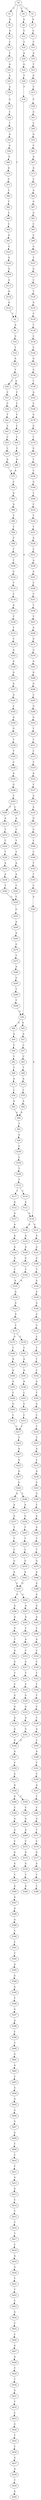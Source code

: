 strict digraph  {
	S0 -> S1 [ label = C ];
	S0 -> S2 [ label = T ];
	S0 -> S3 [ label = C ];
	S0 -> S4 [ label = C ];
	S1 -> S5 [ label = A ];
	S2 -> S6 [ label = A ];
	S3 -> S7 [ label = A ];
	S4 -> S8 [ label = A ];
	S5 -> S9 [ label = A ];
	S6 -> S10 [ label = G ];
	S7 -> S11 [ label = G ];
	S8 -> S12 [ label = G ];
	S9 -> S13 [ label = C ];
	S10 -> S14 [ label = T ];
	S11 -> S15 [ label = C ];
	S12 -> S16 [ label = T ];
	S13 -> S17 [ label = T ];
	S14 -> S18 [ label = A ];
	S15 -> S19 [ label = A ];
	S16 -> S20 [ label = A ];
	S17 -> S21 [ label = A ];
	S18 -> S22 [ label = T ];
	S19 -> S23 [ label = T ];
	S20 -> S24 [ label = G ];
	S21 -> S25 [ label = A ];
	S22 -> S26 [ label = C ];
	S22 -> S27 [ label = A ];
	S23 -> S28 [ label = G ];
	S24 -> S29 [ label = T ];
	S25 -> S30 [ label = A ];
	S26 -> S31 [ label = C ];
	S27 -> S32 [ label = C ];
	S28 -> S33 [ label = C ];
	S29 -> S34 [ label = T ];
	S30 -> S35 [ label = G ];
	S31 -> S36 [ label = C ];
	S32 -> S37 [ label = C ];
	S33 -> S38 [ label = C ];
	S34 -> S39 [ label = G ];
	S35 -> S40 [ label = C ];
	S36 -> S41 [ label = T ];
	S37 -> S42 [ label = T ];
	S38 -> S43 [ label = G ];
	S39 -> S44 [ label = G ];
	S39 -> S45 [ label = A ];
	S40 -> S46 [ label = T ];
	S41 -> S47 [ label = C ];
	S42 -> S48 [ label = C ];
	S43 -> S49 [ label = C ];
	S44 -> S50 [ label = A ];
	S45 -> S51 [ label = A ];
	S46 -> S52 [ label = A ];
	S47 -> S53 [ label = C ];
	S48 -> S54 [ label = C ];
	S49 -> S55 [ label = G ];
	S50 -> S56 [ label = C ];
	S51 -> S57 [ label = C ];
	S52 -> S58 [ label = A ];
	S53 -> S59 [ label = C ];
	S54 -> S60 [ label = C ];
	S55 -> S61 [ label = C ];
	S56 -> S62 [ label = C ];
	S57 -> S63 [ label = C ];
	S58 -> S64 [ label = G ];
	S59 -> S65 [ label = A ];
	S60 -> S66 [ label = A ];
	S61 -> S67 [ label = A ];
	S62 -> S68 [ label = T ];
	S63 -> S69 [ label = T ];
	S64 -> S70 [ label = A ];
	S65 -> S71 [ label = A ];
	S66 -> S71 [ label = A ];
	S67 -> S72 [ label = A ];
	S68 -> S73 [ label = A ];
	S69 -> S74 [ label = A ];
	S70 -> S75 [ label = C ];
	S71 -> S76 [ label = C ];
	S72 -> S77 [ label = C ];
	S73 -> S78 [ label = C ];
	S74 -> S79 [ label = C ];
	S75 -> S80 [ label = T ];
	S76 -> S81 [ label = A ];
	S77 -> S82 [ label = A ];
	S78 -> S83 [ label = A ];
	S79 -> S84 [ label = A ];
	S80 -> S85 [ label = T ];
	S81 -> S86 [ label = G ];
	S82 -> S87 [ label = G ];
	S83 -> S88 [ label = A ];
	S84 -> S88 [ label = A ];
	S85 -> S89 [ label = C ];
	S86 -> S90 [ label = T ];
	S87 -> S91 [ label = G ];
	S88 -> S92 [ label = T ];
	S89 -> S93 [ label = C ];
	S90 -> S94 [ label = C ];
	S91 -> S95 [ label = C ];
	S92 -> S96 [ label = G ];
	S93 -> S97 [ label = G ];
	S94 -> S98 [ label = C ];
	S95 -> S99 [ label = C ];
	S96 -> S100 [ label = C ];
	S97 -> S101 [ label = G ];
	S98 -> S102 [ label = T ];
	S99 -> S103 [ label = G ];
	S100 -> S104 [ label = C ];
	S101 -> S105 [ label = G ];
	S102 -> S106 [ label = T ];
	S103 -> S107 [ label = T ];
	S104 -> S108 [ label = T ];
	S105 -> S109 [ label = G ];
	S106 -> S110 [ label = G ];
	S107 -> S111 [ label = G ];
	S108 -> S112 [ label = T ];
	S109 -> S113 [ label = G ];
	S110 -> S114 [ label = T ];
	S111 -> S115 [ label = C ];
	S112 -> S116 [ label = C ];
	S112 -> S117 [ label = T ];
	S113 -> S118 [ label = A ];
	S114 -> S119 [ label = T ];
	S115 -> S120 [ label = T ];
	S116 -> S121 [ label = A ];
	S117 -> S122 [ label = A ];
	S118 -> S123 [ label = A ];
	S119 -> S124 [ label = A ];
	S120 -> S125 [ label = A ];
	S121 -> S126 [ label = A ];
	S122 -> S127 [ label = A ];
	S123 -> S2 [ label = T ];
	S124 -> S128 [ label = T ];
	S125 -> S129 [ label = C ];
	S126 -> S130 [ label = A ];
	S126 -> S131 [ label = G ];
	S127 -> S132 [ label = A ];
	S128 -> S133 [ label = T ];
	S129 -> S134 [ label = T ];
	S130 -> S135 [ label = A ];
	S131 -> S136 [ label = A ];
	S132 -> S137 [ label = A ];
	S133 -> S138 [ label = C ];
	S134 -> S139 [ label = C ];
	S135 -> S140 [ label = A ];
	S136 -> S141 [ label = A ];
	S137 -> S142 [ label = A ];
	S138 -> S143 [ label = G ];
	S139 -> S144 [ label = C ];
	S140 -> S145 [ label = G ];
	S141 -> S146 [ label = G ];
	S142 -> S147 [ label = G ];
	S143 -> S148 [ label = G ];
	S144 -> S149 [ label = G ];
	S145 -> S150 [ label = T ];
	S146 -> S151 [ label = T ];
	S147 -> S152 [ label = T ];
	S148 -> S153 [ label = G ];
	S149 -> S154 [ label = G ];
	S150 -> S155 [ label = A ];
	S151 -> S156 [ label = A ];
	S152 -> S155 [ label = A ];
	S153 -> S157 [ label = A ];
	S154 -> S158 [ label = T ];
	S155 -> S159 [ label = A ];
	S156 -> S160 [ label = G ];
	S157 -> S161 [ label = A ];
	S158 -> S162 [ label = A ];
	S159 -> S163 [ label = G ];
	S160 -> S164 [ label = G ];
	S161 -> S165 [ label = C ];
	S162 -> S166 [ label = C ];
	S163 -> S167 [ label = G ];
	S164 -> S168 [ label = G ];
	S165 -> S169 [ label = G ];
	S166 -> S170 [ label = G ];
	S167 -> S171 [ label = T ];
	S168 -> S172 [ label = C ];
	S169 -> S173 [ label = G ];
	S170 -> S174 [ label = G ];
	S171 -> S175 [ label = G ];
	S171 -> S176 [ label = C ];
	S172 -> S177 [ label = C ];
	S173 -> S178 [ label = T ];
	S174 -> S179 [ label = T ];
	S175 -> S180 [ label = T ];
	S176 -> S181 [ label = T ];
	S177 -> S182 [ label = T ];
	S178 -> S183 [ label = T ];
	S179 -> S184 [ label = G ];
	S180 -> S185 [ label = A ];
	S181 -> S186 [ label = A ];
	S182 -> S187 [ label = T ];
	S183 -> S188 [ label = C ];
	S184 -> S189 [ label = T ];
	S185 -> S190 [ label = A ];
	S186 -> S191 [ label = A ];
	S187 -> S192 [ label = C ];
	S188 -> S193 [ label = A ];
	S189 -> S194 [ label = C ];
	S190 -> S195 [ label = A ];
	S191 -> S196 [ label = A ];
	S192 -> S197 [ label = A ];
	S193 -> S198 [ label = G ];
	S194 -> S199 [ label = G ];
	S195 -> S200 [ label = C ];
	S196 -> S201 [ label = C ];
	S197 -> S202 [ label = T ];
	S198 -> S203 [ label = T ];
	S199 -> S204 [ label = T ];
	S200 -> S205 [ label = G ];
	S201 -> S206 [ label = G ];
	S202 -> S207 [ label = G ];
	S203 -> S208 [ label = T ];
	S203 -> S209 [ label = C ];
	S204 -> S210 [ label = C ];
	S205 -> S211 [ label = C ];
	S206 -> S212 [ label = C ];
	S207 -> S213 [ label = C ];
	S208 -> S214 [ label = A ];
	S209 -> S215 [ label = A ];
	S210 -> S216 [ label = T ];
	S211 -> S217 [ label = C ];
	S212 -> S217 [ label = C ];
	S213 -> S218 [ label = T ];
	S214 -> S219 [ label = T ];
	S215 -> S220 [ label = T ];
	S216 -> S221 [ label = T ];
	S217 -> S222 [ label = T ];
	S218 -> S223 [ label = T ];
	S219 -> S224 [ label = T ];
	S220 -> S225 [ label = T ];
	S221 -> S226 [ label = A ];
	S222 -> S227 [ label = A ];
	S223 -> S228 [ label = A ];
	S224 -> S229 [ label = T ];
	S225 -> S230 [ label = T ];
	S226 -> S231 [ label = C ];
	S227 -> S232 [ label = A ];
	S228 -> S233 [ label = C ];
	S229 -> S234 [ label = A ];
	S230 -> S235 [ label = A ];
	S231 -> S236 [ label = A ];
	S232 -> S237 [ label = A ];
	S233 -> S238 [ label = A ];
	S234 -> S239 [ label = A ];
	S235 -> S240 [ label = A ];
	S236 -> S241 [ label = A ];
	S237 -> S242 [ label = G ];
	S238 -> S243 [ label = G ];
	S239 -> S244 [ label = T ];
	S240 -> S245 [ label = T ];
	S241 -> S246 [ label = C ];
	S242 -> S247 [ label = A ];
	S242 -> S248 [ label = T ];
	S243 -> S249 [ label = G ];
	S244 -> S250 [ label = C ];
	S245 -> S250 [ label = C ];
	S246 -> S251 [ label = C ];
	S247 -> S252 [ label = A ];
	S248 -> S253 [ label = A ];
	S249 -> S254 [ label = C ];
	S250 -> S255 [ label = G ];
	S251 -> S256 [ label = T ];
	S252 -> S257 [ label = G ];
	S253 -> S258 [ label = G ];
	S254 -> S259 [ label = A ];
	S255 -> S260 [ label = A ];
	S256 -> S261 [ label = T ];
	S257 -> S262 [ label = T ];
	S258 -> S263 [ label = T ];
	S259 -> S264 [ label = G ];
	S260 -> S265 [ label = A ];
	S261 -> S266 [ label = A ];
	S262 -> S267 [ label = T ];
	S263 -> S268 [ label = T ];
	S264 -> S269 [ label = T ];
	S265 -> S270 [ label = G ];
	S266 -> S271 [ label = G ];
	S267 -> S272 [ label = C ];
	S268 -> S273 [ label = C ];
	S269 -> S274 [ label = T ];
	S270 -> S275 [ label = T ];
	S271 -> S276 [ label = G ];
	S272 -> S277 [ label = G ];
	S273 -> S278 [ label = G ];
	S274 -> S279 [ label = G ];
	S275 -> S280 [ label = A ];
	S276 -> S281 [ label = A ];
	S277 -> S282 [ label = A ];
	S278 -> S283 [ label = A ];
	S279 -> S284 [ label = A ];
	S280 -> S285 [ label = G ];
	S281 -> S286 [ label = G ];
	S282 -> S287 [ label = G ];
	S283 -> S287 [ label = G ];
	S284 -> S288 [ label = G ];
	S285 -> S289 [ label = T ];
	S286 -> S290 [ label = G ];
	S287 -> S291 [ label = G ];
	S287 -> S292 [ label = G ];
	S288 -> S293 [ label = A ];
	S289 -> S294 [ label = T ];
	S290 -> S295 [ label = C ];
	S291 -> S296 [ label = A ];
	S292 -> S297 [ label = A ];
	S293 -> S298 [ label = A ];
	S294 -> S39 [ label = G ];
	S295 -> S299 [ label = G ];
	S296 -> S300 [ label = A ];
	S297 -> S301 [ label = A ];
	S298 -> S302 [ label = A ];
	S299 -> S303 [ label = G ];
	S300 -> S304 [ label = G ];
	S301 -> S305 [ label = C ];
	S302 -> S306 [ label = C ];
	S303 -> S307 [ label = T ];
	S304 -> S308 [ label = T ];
	S305 -> S309 [ label = A ];
	S306 -> S310 [ label = A ];
	S307 -> S311 [ label = T ];
	S308 -> S312 [ label = A ];
	S309 -> S313 [ label = C ];
	S310 -> S314 [ label = C ];
	S311 -> S315 [ label = C ];
	S312 -> S316 [ label = G ];
	S313 -> S317 [ label = G ];
	S314 -> S318 [ label = C ];
	S315 -> S319 [ label = T ];
	S316 -> S320 [ label = T ];
	S317 -> S321 [ label = T ];
	S318 -> S322 [ label = T ];
	S319 -> S323 [ label = A ];
	S320 -> S324 [ label = C ];
	S321 -> S325 [ label = C ];
	S322 -> S326 [ label = T ];
	S323 -> S327 [ label = C ];
	S324 -> S328 [ label = G ];
	S325 -> S329 [ label = G ];
	S326 -> S330 [ label = T ];
	S327 -> S331 [ label = A ];
	S328 -> S332 [ label = G ];
	S329 -> S333 [ label = G ];
	S330 -> S334 [ label = C ];
	S331 -> S335 [ label = A ];
	S332 -> S336 [ label = A ];
	S333 -> S337 [ label = A ];
	S334 -> S338 [ label = T ];
	S335 -> S339 [ label = G ];
	S336 -> S340 [ label = G ];
	S337 -> S341 [ label = G ];
	S338 -> S342 [ label = A ];
	S339 -> S343 [ label = G ];
	S340 -> S344 [ label = G ];
	S341 -> S344 [ label = G ];
	S342 -> S345 [ label = C ];
	S343 -> S346 [ label = C ];
	S344 -> S347 [ label = A ];
	S345 -> S348 [ label = A ];
	S346 -> S349 [ label = C ];
	S347 -> S350 [ label = C ];
	S348 -> S351 [ label = T ];
	S349 -> S352 [ label = T ];
	S350 -> S353 [ label = G ];
	S351 -> S354 [ label = C ];
	S352 -> S355 [ label = T ];
	S353 -> S356 [ label = A ];
	S354 -> S357 [ label = A ];
	S355 -> S358 [ label = C ];
	S356 -> S359 [ label = C ];
	S356 -> S360 [ label = G ];
	S357 -> S361 [ label = T ];
	S358 -> S362 [ label = A ];
	S359 -> S363 [ label = C ];
	S360 -> S364 [ label = C ];
	S361 -> S365 [ label = C ];
	S362 -> S126 [ label = A ];
	S363 -> S366 [ label = G ];
	S364 -> S367 [ label = G ];
	S365 -> S368 [ label = G ];
	S366 -> S369 [ label = A ];
	S367 -> S370 [ label = G ];
	S368 -> S371 [ label = T ];
	S369 -> S372 [ label = C ];
	S370 -> S373 [ label = C ];
	S371 -> S374 [ label = C ];
	S372 -> S375 [ label = G ];
	S373 -> S376 [ label = G ];
	S374 -> S377 [ label = G ];
	S375 -> S378 [ label = G ];
	S376 -> S379 [ label = G ];
	S377 -> S380 [ label = G ];
	S378 -> S381 [ label = T ];
	S379 -> S382 [ label = T ];
	S380 -> S383 [ label = T ];
	S381 -> S384 [ label = A ];
	S382 -> S385 [ label = A ];
	S383 -> S386 [ label = T ];
	S385 -> S387 [ label = G ];
	S387 -> S388 [ label = A ];
	S388 -> S389 [ label = A ];
	S389 -> S390 [ label = C ];
	S390 -> S391 [ label = C ];
	S391 -> S392 [ label = T ];
	S392 -> S393 [ label = A ];
	S393 -> S394 [ label = G ];
	S394 -> S395 [ label = A ];
	S395 -> S396 [ label = T ];
	S396 -> S397 [ label = G ];
	S397 -> S398 [ label = A ];
	S398 -> S399 [ label = C ];
	S399 -> S400 [ label = T ];
	S400 -> S401 [ label = G ];
	S401 -> S402 [ label = A ];
	S402 -> S403 [ label = T ];
	S403 -> S404 [ label = G ];
	S404 -> S405 [ label = A ];
	S405 -> S406 [ label = G ];
	S406 -> S407 [ label = G ];
	S407 -> S408 [ label = G ];
	S408 -> S409 [ label = T ];
	S409 -> S410 [ label = C ];
	S410 -> S411 [ label = T ];
	S411 -> S412 [ label = G ];
	S412 -> S413 [ label = A ];
	S413 -> S414 [ label = C ];
	S414 -> S415 [ label = T ];
	S415 -> S416 [ label = T ];
	S416 -> S417 [ label = T ];
	S417 -> S418 [ label = C ];
	S418 -> S419 [ label = A ];
	S419 -> S420 [ label = A ];
	S420 -> S421 [ label = T ];
	S421 -> S422 [ label = T ];
	S422 -> S423 [ label = C ];
	S423 -> S424 [ label = G ];
	S424 -> S425 [ label = C ];
	S425 -> S426 [ label = C ];
	S426 -> S427 [ label = G ];
	S427 -> S428 [ label = A ];
	S428 -> S429 [ label = T ];
	S429 -> S430 [ label = T ];
	S430 -> S431 [ label = G ];
	S431 -> S432 [ label = T ];
	S432 -> S433 [ label = C ];
	S433 -> S434 [ label = G ];
	S434 -> S435 [ label = T ];
	S435 -> S436 [ label = C ];
	S436 -> S437 [ label = G ];
	S437 -> S438 [ label = A ];
	S438 -> S439 [ label = T ];
	S439 -> S440 [ label = A ];
}
